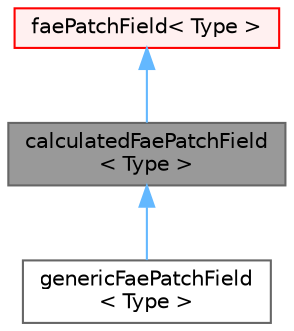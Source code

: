 digraph "calculatedFaePatchField&lt; Type &gt;"
{
 // LATEX_PDF_SIZE
  bgcolor="transparent";
  edge [fontname=Helvetica,fontsize=10,labelfontname=Helvetica,labelfontsize=10];
  node [fontname=Helvetica,fontsize=10,shape=box,height=0.2,width=0.4];
  Node1 [id="Node000001",label="calculatedFaePatchField\l\< Type \>",height=0.2,width=0.4,color="gray40", fillcolor="grey60", style="filled", fontcolor="black",tooltip="Author Zeljko Tukovic, FMENA Hrvoje Jasak, Wikki Ltd."];
  Node2 -> Node1 [id="edge1_Node000001_Node000002",dir="back",color="steelblue1",style="solid",tooltip=" "];
  Node2 [id="Node000002",label="faePatchField\< Type \>",height=0.2,width=0.4,color="red", fillcolor="#FFF0F0", style="filled",URL="$classFoam_1_1faePatchField.html",tooltip="faePatchField<Type> abstract base class. This class gives a fat-interface to all derived classes cove..."];
  Node1 -> Node11 [id="edge2_Node000001_Node000011",dir="back",color="steelblue1",style="solid",tooltip=" "];
  Node11 [id="Node000011",label="genericFaePatchField\l\< Type \>",height=0.2,width=0.4,color="gray40", fillcolor="white", style="filled",URL="$classFoam_1_1genericFaePatchField.html",tooltip="This boundary condition provides a generic version of the calculated condition, useful as a fallback ..."];
}
